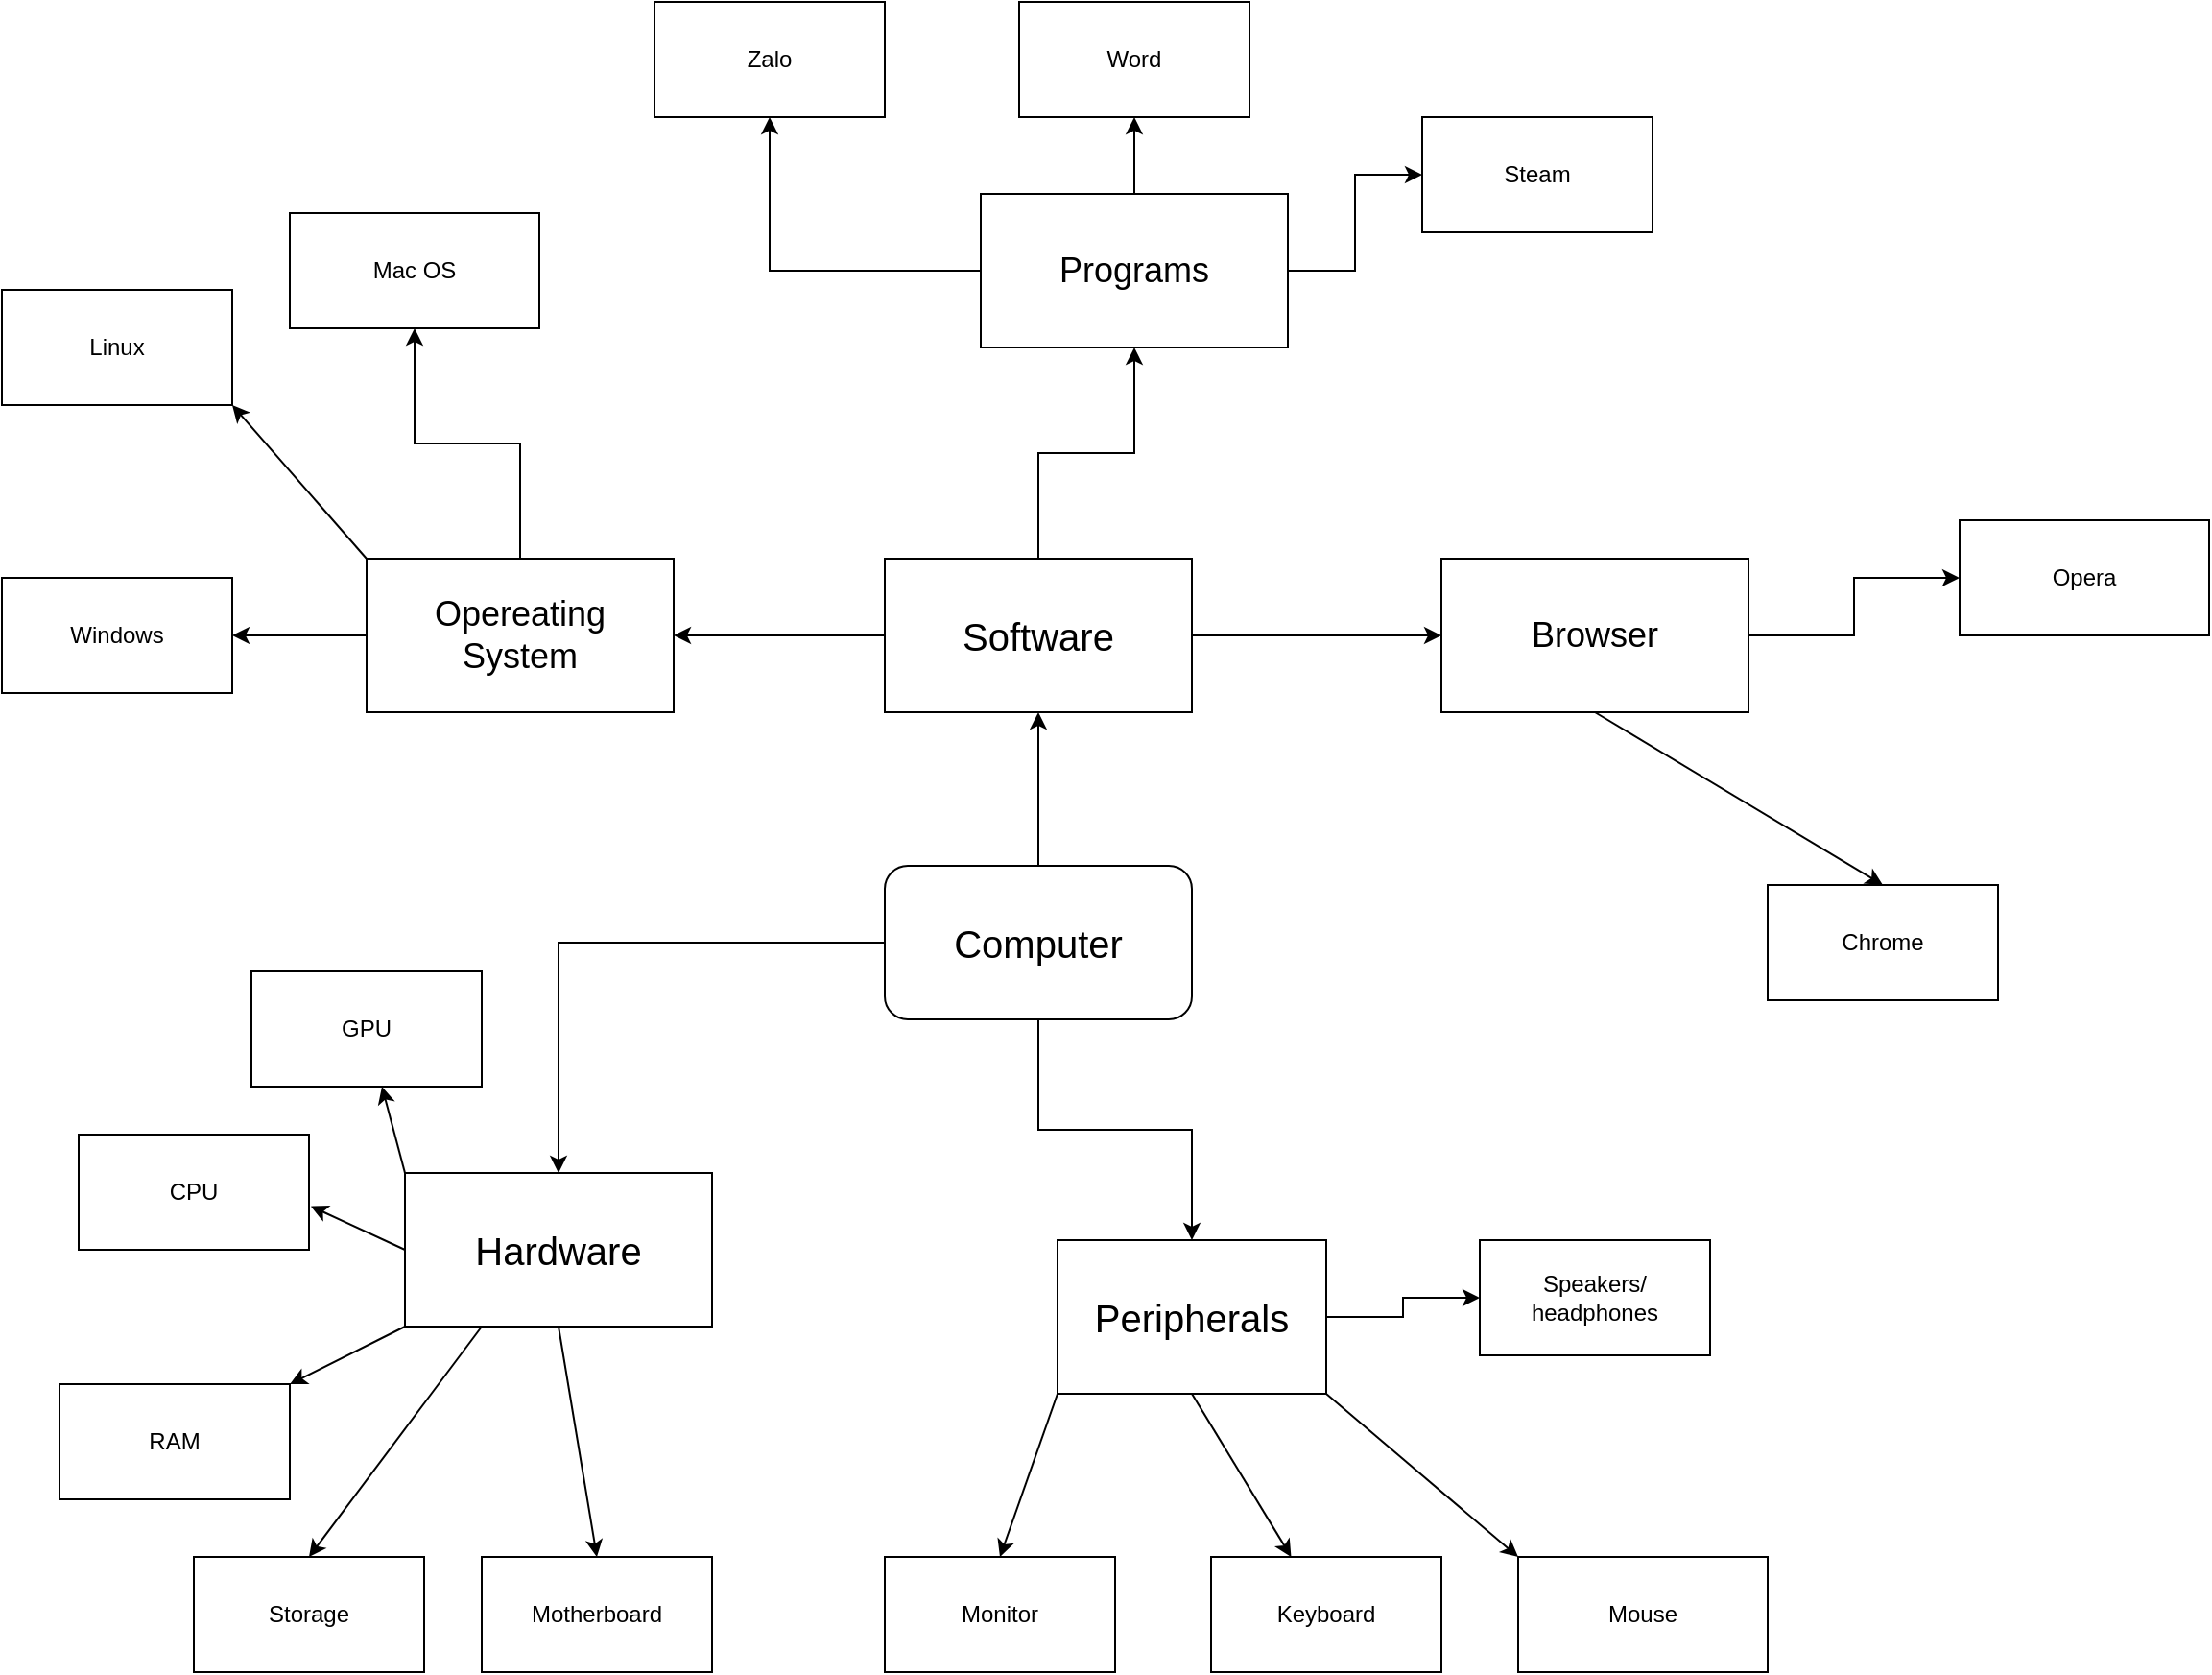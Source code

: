 <mxfile version="21.7.5" type="github">
  <diagram name="Page-1" id="TSfbip1j_aU6h6PB45Z7">
    <mxGraphModel dx="2885" dy="2217" grid="1" gridSize="10" guides="1" tooltips="1" connect="1" arrows="1" fold="1" page="1" pageScale="1" pageWidth="850" pageHeight="1100" math="0" shadow="0">
      <root>
        <mxCell id="0" />
        <mxCell id="1" parent="0" />
        <mxCell id="5ArVakZHV-jiTHBeKih2-1" value="" style="rounded=1;whiteSpace=wrap;html=1;" vertex="1" parent="1">
          <mxGeometry x="320" y="40" width="160" height="80" as="geometry" />
        </mxCell>
        <mxCell id="5ArVakZHV-jiTHBeKih2-4" value="" style="edgeStyle=orthogonalEdgeStyle;rounded=0;orthogonalLoop=1;jettySize=auto;html=1;" edge="1" parent="1" source="5ArVakZHV-jiTHBeKih2-2" target="5ArVakZHV-jiTHBeKih2-3">
          <mxGeometry relative="1" as="geometry" />
        </mxCell>
        <mxCell id="5ArVakZHV-jiTHBeKih2-39" value="" style="edgeStyle=orthogonalEdgeStyle;rounded=0;orthogonalLoop=1;jettySize=auto;html=1;" edge="1" parent="1" source="5ArVakZHV-jiTHBeKih2-2" target="5ArVakZHV-jiTHBeKih2-38">
          <mxGeometry relative="1" as="geometry" />
        </mxCell>
        <mxCell id="5ArVakZHV-jiTHBeKih2-66" value="" style="edgeStyle=orthogonalEdgeStyle;rounded=0;orthogonalLoop=1;jettySize=auto;html=1;" edge="1" parent="1" source="5ArVakZHV-jiTHBeKih2-2" target="5ArVakZHV-jiTHBeKih2-65">
          <mxGeometry relative="1" as="geometry" />
        </mxCell>
        <mxCell id="5ArVakZHV-jiTHBeKih2-2" value="Computer" style="text;html=1;strokeColor=none;fillColor=none;align=center;verticalAlign=middle;whiteSpace=wrap;rounded=0;fontSize=20;" vertex="1" parent="1">
          <mxGeometry x="320" y="40" width="160" height="80" as="geometry" />
        </mxCell>
        <mxCell id="5ArVakZHV-jiTHBeKih2-3" value="" style="whiteSpace=wrap;html=1;" vertex="1" parent="1">
          <mxGeometry x="70" y="200" width="160" height="80" as="geometry" />
        </mxCell>
        <mxCell id="5ArVakZHV-jiTHBeKih2-5" value="Hardware" style="text;html=1;strokeColor=none;fillColor=none;align=center;verticalAlign=middle;whiteSpace=wrap;rounded=0;fontSize=20;" vertex="1" parent="1">
          <mxGeometry x="70" y="200" width="160" height="80" as="geometry" />
        </mxCell>
        <mxCell id="5ArVakZHV-jiTHBeKih2-6" value="" style="whiteSpace=wrap;html=1;" vertex="1" parent="1">
          <mxGeometry x="-100" y="180" width="120" height="60" as="geometry" />
        </mxCell>
        <mxCell id="5ArVakZHV-jiTHBeKih2-8" value="CPU" style="text;html=1;strokeColor=none;fillColor=none;align=center;verticalAlign=middle;whiteSpace=wrap;rounded=0;" vertex="1" parent="1">
          <mxGeometry x="-70" y="195" width="60" height="30" as="geometry" />
        </mxCell>
        <mxCell id="5ArVakZHV-jiTHBeKih2-9" value="" style="whiteSpace=wrap;html=1;" vertex="1" parent="1">
          <mxGeometry x="-110" y="310" width="120" height="60" as="geometry" />
        </mxCell>
        <mxCell id="5ArVakZHV-jiTHBeKih2-14" value="RAM" style="text;html=1;strokeColor=none;fillColor=none;align=center;verticalAlign=middle;whiteSpace=wrap;rounded=0;" vertex="1" parent="1">
          <mxGeometry x="-80" y="325" width="60" height="30" as="geometry" />
        </mxCell>
        <mxCell id="5ArVakZHV-jiTHBeKih2-16" value="" style="whiteSpace=wrap;html=1;" vertex="1" parent="1">
          <mxGeometry x="-40" y="400" width="120" height="60" as="geometry" />
        </mxCell>
        <mxCell id="5ArVakZHV-jiTHBeKih2-18" value="Storage" style="text;html=1;strokeColor=none;fillColor=none;align=center;verticalAlign=middle;whiteSpace=wrap;rounded=0;" vertex="1" parent="1">
          <mxGeometry x="-10" y="415" width="60" height="30" as="geometry" />
        </mxCell>
        <mxCell id="5ArVakZHV-jiTHBeKih2-20" value="" style="whiteSpace=wrap;html=1;" vertex="1" parent="1">
          <mxGeometry x="110" y="400" width="120" height="60" as="geometry" />
        </mxCell>
        <mxCell id="5ArVakZHV-jiTHBeKih2-22" value="Motherboard" style="text;html=1;strokeColor=none;fillColor=none;align=center;verticalAlign=middle;whiteSpace=wrap;rounded=0;" vertex="1" parent="1">
          <mxGeometry x="140" y="415" width="60" height="30" as="geometry" />
        </mxCell>
        <mxCell id="5ArVakZHV-jiTHBeKih2-25" value="" style="endArrow=classic;html=1;rounded=0;exitX=0;exitY=0;exitDx=0;exitDy=0;" edge="1" parent="1" source="5ArVakZHV-jiTHBeKih2-5" target="5ArVakZHV-jiTHBeKih2-26">
          <mxGeometry width="50" height="50" relative="1" as="geometry">
            <mxPoint x="400" y="270" as="sourcePoint" />
            <mxPoint x="40" y="200" as="targetPoint" />
          </mxGeometry>
        </mxCell>
        <mxCell id="5ArVakZHV-jiTHBeKih2-26" value="" style="rounded=0;whiteSpace=wrap;html=1;" vertex="1" parent="1">
          <mxGeometry x="-10" y="95" width="120" height="60" as="geometry" />
        </mxCell>
        <mxCell id="5ArVakZHV-jiTHBeKih2-27" value="GPU" style="text;html=1;strokeColor=none;fillColor=none;align=center;verticalAlign=middle;whiteSpace=wrap;rounded=0;" vertex="1" parent="1">
          <mxGeometry x="20" y="110" width="60" height="30" as="geometry" />
        </mxCell>
        <mxCell id="5ArVakZHV-jiTHBeKih2-28" value="" style="endArrow=classic;html=1;rounded=0;exitX=0.25;exitY=1;exitDx=0;exitDy=0;entryX=0.5;entryY=0;entryDx=0;entryDy=0;" edge="1" parent="1" source="5ArVakZHV-jiTHBeKih2-5" target="5ArVakZHV-jiTHBeKih2-16">
          <mxGeometry width="50" height="50" relative="1" as="geometry">
            <mxPoint x="400" y="270" as="sourcePoint" />
            <mxPoint x="450" y="220" as="targetPoint" />
          </mxGeometry>
        </mxCell>
        <mxCell id="5ArVakZHV-jiTHBeKih2-33" value="" style="endArrow=classic;html=1;rounded=0;exitX=0;exitY=1;exitDx=0;exitDy=0;entryX=1;entryY=0;entryDx=0;entryDy=0;" edge="1" parent="1" source="5ArVakZHV-jiTHBeKih2-5" target="5ArVakZHV-jiTHBeKih2-9">
          <mxGeometry width="50" height="50" relative="1" as="geometry">
            <mxPoint x="400" y="270" as="sourcePoint" />
            <mxPoint x="450" y="220" as="targetPoint" />
          </mxGeometry>
        </mxCell>
        <mxCell id="5ArVakZHV-jiTHBeKih2-35" value="" style="endArrow=classic;html=1;rounded=0;exitX=0.5;exitY=1;exitDx=0;exitDy=0;entryX=0.5;entryY=0;entryDx=0;entryDy=0;" edge="1" parent="1" source="5ArVakZHV-jiTHBeKih2-5" target="5ArVakZHV-jiTHBeKih2-20">
          <mxGeometry width="50" height="50" relative="1" as="geometry">
            <mxPoint x="400" y="270" as="sourcePoint" />
            <mxPoint x="450" y="220" as="targetPoint" />
          </mxGeometry>
        </mxCell>
        <mxCell id="5ArVakZHV-jiTHBeKih2-37" value="" style="endArrow=classic;html=1;rounded=0;exitX=0;exitY=0.5;exitDx=0;exitDy=0;entryX=1.008;entryY=0.622;entryDx=0;entryDy=0;entryPerimeter=0;" edge="1" parent="1" source="5ArVakZHV-jiTHBeKih2-5" target="5ArVakZHV-jiTHBeKih2-6">
          <mxGeometry width="50" height="50" relative="1" as="geometry">
            <mxPoint x="400" y="270" as="sourcePoint" />
            <mxPoint x="450" y="220" as="targetPoint" />
          </mxGeometry>
        </mxCell>
        <mxCell id="5ArVakZHV-jiTHBeKih2-59" value="" style="edgeStyle=orthogonalEdgeStyle;rounded=0;orthogonalLoop=1;jettySize=auto;html=1;" edge="1" parent="1" source="5ArVakZHV-jiTHBeKih2-38" target="5ArVakZHV-jiTHBeKih2-58">
          <mxGeometry relative="1" as="geometry" />
        </mxCell>
        <mxCell id="5ArVakZHV-jiTHBeKih2-38" value="" style="whiteSpace=wrap;html=1;" vertex="1" parent="1">
          <mxGeometry x="410" y="235" width="140" height="80" as="geometry" />
        </mxCell>
        <mxCell id="5ArVakZHV-jiTHBeKih2-40" value="Peripherals" style="text;html=1;strokeColor=none;fillColor=none;align=center;verticalAlign=middle;whiteSpace=wrap;rounded=0;fontSize=20;" vertex="1" parent="1">
          <mxGeometry x="450" y="260" width="60" height="30" as="geometry" />
        </mxCell>
        <mxCell id="5ArVakZHV-jiTHBeKih2-43" value="" style="rounded=0;whiteSpace=wrap;html=1;" vertex="1" parent="1">
          <mxGeometry x="320" y="400" width="120" height="60" as="geometry" />
        </mxCell>
        <mxCell id="5ArVakZHV-jiTHBeKih2-45" value="Monitor" style="text;html=1;strokeColor=none;fillColor=none;align=center;verticalAlign=middle;whiteSpace=wrap;rounded=0;" vertex="1" parent="1">
          <mxGeometry x="350" y="415" width="60" height="30" as="geometry" />
        </mxCell>
        <mxCell id="5ArVakZHV-jiTHBeKih2-47" value="" style="endArrow=classic;html=1;rounded=0;exitX=0;exitY=1;exitDx=0;exitDy=0;entryX=0.5;entryY=0;entryDx=0;entryDy=0;" edge="1" parent="1" source="5ArVakZHV-jiTHBeKih2-38" target="5ArVakZHV-jiTHBeKih2-43">
          <mxGeometry width="50" height="50" relative="1" as="geometry">
            <mxPoint x="400" y="250" as="sourcePoint" />
            <mxPoint x="450" y="200" as="targetPoint" />
          </mxGeometry>
        </mxCell>
        <mxCell id="5ArVakZHV-jiTHBeKih2-48" value="" style="endArrow=classic;html=1;rounded=0;exitX=0.5;exitY=1;exitDx=0;exitDy=0;" edge="1" parent="1" source="5ArVakZHV-jiTHBeKih2-38" target="5ArVakZHV-jiTHBeKih2-49">
          <mxGeometry width="50" height="50" relative="1" as="geometry">
            <mxPoint x="400" y="250" as="sourcePoint" />
            <mxPoint x="520" y="400" as="targetPoint" />
          </mxGeometry>
        </mxCell>
        <mxCell id="5ArVakZHV-jiTHBeKih2-49" value="" style="rounded=0;whiteSpace=wrap;html=1;" vertex="1" parent="1">
          <mxGeometry x="490" y="400" width="120" height="60" as="geometry" />
        </mxCell>
        <mxCell id="5ArVakZHV-jiTHBeKih2-50" value="Keyboard" style="text;html=1;strokeColor=none;fillColor=none;align=center;verticalAlign=middle;whiteSpace=wrap;rounded=0;" vertex="1" parent="1">
          <mxGeometry x="520" y="415" width="60" height="30" as="geometry" />
        </mxCell>
        <mxCell id="5ArVakZHV-jiTHBeKih2-53" value="" style="whiteSpace=wrap;html=1;" vertex="1" parent="1">
          <mxGeometry x="650" y="400" width="130" height="60" as="geometry" />
        </mxCell>
        <mxCell id="5ArVakZHV-jiTHBeKih2-55" value="Mouse" style="text;html=1;strokeColor=none;fillColor=none;align=center;verticalAlign=middle;whiteSpace=wrap;rounded=0;" vertex="1" parent="1">
          <mxGeometry x="685" y="415" width="60" height="30" as="geometry" />
        </mxCell>
        <mxCell id="5ArVakZHV-jiTHBeKih2-57" value="" style="endArrow=classic;html=1;rounded=0;exitX=1;exitY=1;exitDx=0;exitDy=0;entryX=0;entryY=0;entryDx=0;entryDy=0;" edge="1" parent="1" source="5ArVakZHV-jiTHBeKih2-38" target="5ArVakZHV-jiTHBeKih2-53">
          <mxGeometry width="50" height="50" relative="1" as="geometry">
            <mxPoint x="400" y="250" as="sourcePoint" />
            <mxPoint x="450" y="200" as="targetPoint" />
          </mxGeometry>
        </mxCell>
        <mxCell id="5ArVakZHV-jiTHBeKih2-58" value="" style="whiteSpace=wrap;html=1;" vertex="1" parent="1">
          <mxGeometry x="630" y="235" width="120" height="60" as="geometry" />
        </mxCell>
        <mxCell id="5ArVakZHV-jiTHBeKih2-60" value="Speakers/&lt;br style=&quot;font-size: 12px;&quot;&gt;headphones" style="text;html=1;strokeColor=none;fillColor=none;align=center;verticalAlign=middle;whiteSpace=wrap;rounded=0;fontSize=12;" vertex="1" parent="1">
          <mxGeometry x="630" y="240" width="120" height="50" as="geometry" />
        </mxCell>
        <mxCell id="5ArVakZHV-jiTHBeKih2-71" value="" style="edgeStyle=orthogonalEdgeStyle;rounded=0;orthogonalLoop=1;jettySize=auto;html=1;" edge="1" parent="1" source="5ArVakZHV-jiTHBeKih2-65" target="5ArVakZHV-jiTHBeKih2-70">
          <mxGeometry relative="1" as="geometry" />
        </mxCell>
        <mxCell id="5ArVakZHV-jiTHBeKih2-74" value="" style="edgeStyle=orthogonalEdgeStyle;rounded=0;orthogonalLoop=1;jettySize=auto;html=1;" edge="1" parent="1" source="5ArVakZHV-jiTHBeKih2-65" target="5ArVakZHV-jiTHBeKih2-73">
          <mxGeometry relative="1" as="geometry" />
        </mxCell>
        <mxCell id="5ArVakZHV-jiTHBeKih2-93" value="" style="edgeStyle=orthogonalEdgeStyle;rounded=0;orthogonalLoop=1;jettySize=auto;html=1;" edge="1" parent="1" source="5ArVakZHV-jiTHBeKih2-65" target="5ArVakZHV-jiTHBeKih2-92">
          <mxGeometry relative="1" as="geometry" />
        </mxCell>
        <mxCell id="5ArVakZHV-jiTHBeKih2-65" value="" style="whiteSpace=wrap;html=1;" vertex="1" parent="1">
          <mxGeometry x="320" y="-120" width="160" height="80" as="geometry" />
        </mxCell>
        <mxCell id="5ArVakZHV-jiTHBeKih2-69" value="Software" style="text;html=1;strokeColor=none;fillColor=none;align=center;verticalAlign=middle;whiteSpace=wrap;rounded=0;fontSize=20;" vertex="1" parent="1">
          <mxGeometry x="370" y="-95" width="60" height="30" as="geometry" />
        </mxCell>
        <mxCell id="5ArVakZHV-jiTHBeKih2-77" value="" style="edgeStyle=orthogonalEdgeStyle;rounded=0;orthogonalLoop=1;jettySize=auto;html=1;" edge="1" parent="1" source="5ArVakZHV-jiTHBeKih2-70" target="5ArVakZHV-jiTHBeKih2-76">
          <mxGeometry relative="1" as="geometry" />
        </mxCell>
        <mxCell id="5ArVakZHV-jiTHBeKih2-80" value="" style="edgeStyle=orthogonalEdgeStyle;rounded=0;orthogonalLoop=1;jettySize=auto;html=1;" edge="1" parent="1" source="5ArVakZHV-jiTHBeKih2-70" target="5ArVakZHV-jiTHBeKih2-79">
          <mxGeometry relative="1" as="geometry" />
        </mxCell>
        <mxCell id="5ArVakZHV-jiTHBeKih2-70" value="" style="whiteSpace=wrap;html=1;" vertex="1" parent="1">
          <mxGeometry x="50" y="-120" width="160" height="80" as="geometry" />
        </mxCell>
        <mxCell id="5ArVakZHV-jiTHBeKih2-72" value="Opereating&lt;br style=&quot;font-size: 18px;&quot;&gt;System" style="text;html=1;strokeColor=none;fillColor=none;align=center;verticalAlign=middle;whiteSpace=wrap;rounded=0;fontSize=18;" vertex="1" parent="1">
          <mxGeometry x="100" y="-95" width="60" height="30" as="geometry" />
        </mxCell>
        <mxCell id="5ArVakZHV-jiTHBeKih2-90" value="" style="edgeStyle=orthogonalEdgeStyle;rounded=0;orthogonalLoop=1;jettySize=auto;html=1;" edge="1" parent="1" source="5ArVakZHV-jiTHBeKih2-73" target="5ArVakZHV-jiTHBeKih2-89">
          <mxGeometry relative="1" as="geometry" />
        </mxCell>
        <mxCell id="5ArVakZHV-jiTHBeKih2-73" value="" style="whiteSpace=wrap;html=1;" vertex="1" parent="1">
          <mxGeometry x="610" y="-120" width="160" height="80" as="geometry" />
        </mxCell>
        <mxCell id="5ArVakZHV-jiTHBeKih2-75" value="Browser" style="text;html=1;strokeColor=none;fillColor=none;align=center;verticalAlign=middle;whiteSpace=wrap;rounded=0;fontSize=18;" vertex="1" parent="1">
          <mxGeometry x="660" y="-95" width="60" height="30" as="geometry" />
        </mxCell>
        <mxCell id="5ArVakZHV-jiTHBeKih2-76" value="" style="whiteSpace=wrap;html=1;" vertex="1" parent="1">
          <mxGeometry x="-140" y="-110" width="120" height="60" as="geometry" />
        </mxCell>
        <mxCell id="5ArVakZHV-jiTHBeKih2-78" value="Windows" style="text;html=1;strokeColor=none;fillColor=none;align=center;verticalAlign=middle;whiteSpace=wrap;rounded=0;" vertex="1" parent="1">
          <mxGeometry x="-110" y="-95" width="60" height="30" as="geometry" />
        </mxCell>
        <mxCell id="5ArVakZHV-jiTHBeKih2-79" value="" style="whiteSpace=wrap;html=1;" vertex="1" parent="1">
          <mxGeometry x="10" y="-300" width="130" height="60" as="geometry" />
        </mxCell>
        <mxCell id="5ArVakZHV-jiTHBeKih2-81" value="Mac OS" style="text;html=1;strokeColor=none;fillColor=none;align=center;verticalAlign=middle;whiteSpace=wrap;rounded=0;" vertex="1" parent="1">
          <mxGeometry x="45" y="-285" width="60" height="30" as="geometry" />
        </mxCell>
        <mxCell id="5ArVakZHV-jiTHBeKih2-82" value="" style="endArrow=classic;html=1;rounded=0;exitX=0;exitY=0;exitDx=0;exitDy=0;entryX=1;entryY=1;entryDx=0;entryDy=0;" edge="1" parent="1" source="5ArVakZHV-jiTHBeKih2-70" target="5ArVakZHV-jiTHBeKih2-83">
          <mxGeometry width="50" height="50" relative="1" as="geometry">
            <mxPoint x="120" y="-250" as="sourcePoint" />
            <mxPoint y="-200" as="targetPoint" />
          </mxGeometry>
        </mxCell>
        <mxCell id="5ArVakZHV-jiTHBeKih2-83" value="" style="rounded=0;whiteSpace=wrap;html=1;" vertex="1" parent="1">
          <mxGeometry x="-140" y="-260" width="120" height="60" as="geometry" />
        </mxCell>
        <mxCell id="5ArVakZHV-jiTHBeKih2-84" value="Linux" style="text;html=1;strokeColor=none;fillColor=none;align=center;verticalAlign=middle;whiteSpace=wrap;rounded=0;" vertex="1" parent="1">
          <mxGeometry x="-110" y="-245" width="60" height="30" as="geometry" />
        </mxCell>
        <mxCell id="5ArVakZHV-jiTHBeKih2-86" value="" style="rounded=0;whiteSpace=wrap;html=1;" vertex="1" parent="1">
          <mxGeometry x="780" y="50" width="120" height="60" as="geometry" />
        </mxCell>
        <mxCell id="5ArVakZHV-jiTHBeKih2-87" value="" style="endArrow=classic;html=1;rounded=0;exitX=0.5;exitY=1;exitDx=0;exitDy=0;entryX=0.5;entryY=0;entryDx=0;entryDy=0;" edge="1" parent="1" source="5ArVakZHV-jiTHBeKih2-73" target="5ArVakZHV-jiTHBeKih2-86">
          <mxGeometry width="50" height="50" relative="1" as="geometry">
            <mxPoint x="430" y="-70" as="sourcePoint" />
            <mxPoint x="480" y="-120" as="targetPoint" />
          </mxGeometry>
        </mxCell>
        <mxCell id="5ArVakZHV-jiTHBeKih2-88" value="Chrome" style="text;html=1;strokeColor=none;fillColor=none;align=center;verticalAlign=middle;whiteSpace=wrap;rounded=0;" vertex="1" parent="1">
          <mxGeometry x="810" y="65" width="60" height="30" as="geometry" />
        </mxCell>
        <mxCell id="5ArVakZHV-jiTHBeKih2-89" value="" style="whiteSpace=wrap;html=1;" vertex="1" parent="1">
          <mxGeometry x="880" y="-140" width="130" height="60" as="geometry" />
        </mxCell>
        <mxCell id="5ArVakZHV-jiTHBeKih2-91" value="Opera" style="text;html=1;strokeColor=none;fillColor=none;align=center;verticalAlign=middle;whiteSpace=wrap;rounded=0;" vertex="1" parent="1">
          <mxGeometry x="915" y="-125" width="60" height="30" as="geometry" />
        </mxCell>
        <mxCell id="5ArVakZHV-jiTHBeKih2-96" value="" style="edgeStyle=orthogonalEdgeStyle;rounded=0;orthogonalLoop=1;jettySize=auto;html=1;" edge="1" parent="1" source="5ArVakZHV-jiTHBeKih2-92" target="5ArVakZHV-jiTHBeKih2-95">
          <mxGeometry relative="1" as="geometry" />
        </mxCell>
        <mxCell id="5ArVakZHV-jiTHBeKih2-99" value="" style="edgeStyle=orthogonalEdgeStyle;rounded=0;orthogonalLoop=1;jettySize=auto;html=1;" edge="1" parent="1" source="5ArVakZHV-jiTHBeKih2-92" target="5ArVakZHV-jiTHBeKih2-98">
          <mxGeometry relative="1" as="geometry" />
        </mxCell>
        <mxCell id="5ArVakZHV-jiTHBeKih2-102" value="" style="edgeStyle=orthogonalEdgeStyle;rounded=0;orthogonalLoop=1;jettySize=auto;html=1;" edge="1" parent="1" source="5ArVakZHV-jiTHBeKih2-92" target="5ArVakZHV-jiTHBeKih2-101">
          <mxGeometry relative="1" as="geometry" />
        </mxCell>
        <mxCell id="5ArVakZHV-jiTHBeKih2-92" value="" style="whiteSpace=wrap;html=1;" vertex="1" parent="1">
          <mxGeometry x="370" y="-310" width="160" height="80" as="geometry" />
        </mxCell>
        <mxCell id="5ArVakZHV-jiTHBeKih2-94" value="Programs" style="text;html=1;strokeColor=none;fillColor=none;align=center;verticalAlign=middle;whiteSpace=wrap;rounded=0;fontSize=18;" vertex="1" parent="1">
          <mxGeometry x="420" y="-285" width="60" height="30" as="geometry" />
        </mxCell>
        <mxCell id="5ArVakZHV-jiTHBeKih2-95" value="" style="whiteSpace=wrap;html=1;" vertex="1" parent="1">
          <mxGeometry x="390" y="-410" width="120" height="60" as="geometry" />
        </mxCell>
        <mxCell id="5ArVakZHV-jiTHBeKih2-97" value="Word" style="text;html=1;strokeColor=none;fillColor=none;align=center;verticalAlign=middle;whiteSpace=wrap;rounded=0;" vertex="1" parent="1">
          <mxGeometry x="420" y="-395" width="60" height="30" as="geometry" />
        </mxCell>
        <mxCell id="5ArVakZHV-jiTHBeKih2-98" value="" style="whiteSpace=wrap;html=1;" vertex="1" parent="1">
          <mxGeometry x="600" y="-350" width="120" height="60" as="geometry" />
        </mxCell>
        <mxCell id="5ArVakZHV-jiTHBeKih2-100" value="Steam" style="text;html=1;strokeColor=none;fillColor=none;align=center;verticalAlign=middle;whiteSpace=wrap;rounded=0;" vertex="1" parent="1">
          <mxGeometry x="630" y="-335" width="60" height="30" as="geometry" />
        </mxCell>
        <mxCell id="5ArVakZHV-jiTHBeKih2-101" value="" style="whiteSpace=wrap;html=1;" vertex="1" parent="1">
          <mxGeometry x="200" y="-410" width="120" height="60" as="geometry" />
        </mxCell>
        <mxCell id="5ArVakZHV-jiTHBeKih2-103" value="Zalo" style="text;html=1;strokeColor=none;fillColor=none;align=center;verticalAlign=middle;whiteSpace=wrap;rounded=0;" vertex="1" parent="1">
          <mxGeometry x="230" y="-395" width="60" height="30" as="geometry" />
        </mxCell>
      </root>
    </mxGraphModel>
  </diagram>
</mxfile>
